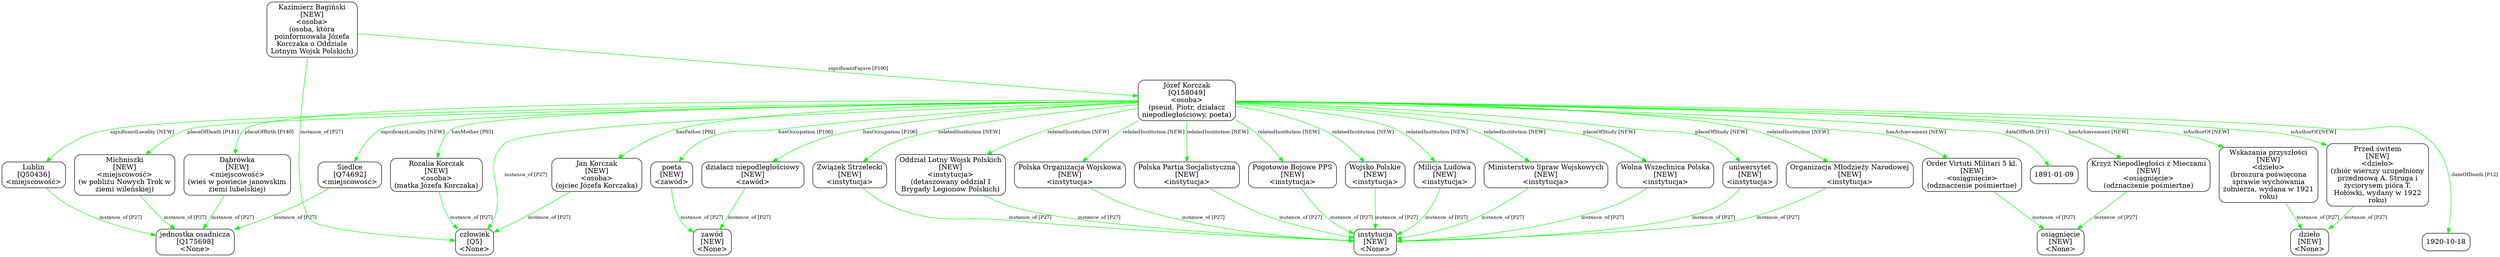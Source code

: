 digraph {
	node [shape=box,
		style=rounded
	];
	edge [fontsize=10];
	"Józef Korczak
[Q158049]
<osoba>
(pseud. Piotr, działacz
niepodległościowy, poeta)"	[color=black,
		label="Józef Korczak
[Q158049]
<osoba>
(pseud. Piotr, działacz
niepodległościowy, poeta)"];
	"działacz niepodległościowy
[NEW]
<zawód>"	[color=black,
		label="działacz niepodległościowy
[NEW]
<zawód>"];
	"Józef Korczak
[Q158049]
<osoba>
(pseud. Piotr, działacz
niepodległościowy, poeta)" -> "działacz niepodległościowy
[NEW]
<zawód>"	[color=green,
		label="hasOccupation [P106]"];
	"poeta
[NEW]
<zawód>"	[color=black,
		label="poeta
[NEW]
<zawód>"];
	"Józef Korczak
[Q158049]
<osoba>
(pseud. Piotr, działacz
niepodległościowy, poeta)" -> "poeta
[NEW]
<zawód>"	[color=green,
		label="hasOccupation [P106]"];
	"Dąbrówka
[NEW]
<miejscowość>
(wieś w powiecie janowskim
ziemi lubelskiej)"	[color=black,
		label="Dąbrówka
[NEW]
<miejscowość>
(wieś w powiecie janowskim
ziemi lubelskiej)"];
	"Józef Korczak
[Q158049]
<osoba>
(pseud. Piotr, działacz
niepodległościowy, poeta)" -> "Dąbrówka
[NEW]
<miejscowość>
(wieś w powiecie janowskim
ziemi lubelskiej)"	[color=green,
		label="placeOfBirth [P140]"];
	"Jan Korczak
[NEW]
<osoba>
(ojciec Józefa Korczaka)"	[color=black,
		label="Jan Korczak
[NEW]
<osoba>
(ojciec Józefa Korczaka)"];
	"Józef Korczak
[Q158049]
<osoba>
(pseud. Piotr, działacz
niepodległościowy, poeta)" -> "Jan Korczak
[NEW]
<osoba>
(ojciec Józefa Korczaka)"	[color=green,
		label="hasFather [P92]"];
	"Rozalia Korczak
[NEW]
<osoba>
(matka Józefa Korczaka)"	[color=black,
		label="Rozalia Korczak
[NEW]
<osoba>
(matka Józefa Korczaka)"];
	"Józef Korczak
[Q158049]
<osoba>
(pseud. Piotr, działacz
niepodległościowy, poeta)" -> "Rozalia Korczak
[NEW]
<osoba>
(matka Józefa Korczaka)"	[color=green,
		label="hasMother [P93]"];
	"Siedlce
[Q74692]
<miejscowość>"	[color=black,
		label="Siedlce
[Q74692]
<miejscowość>"];
	"Józef Korczak
[Q158049]
<osoba>
(pseud. Piotr, działacz
niepodległościowy, poeta)" -> "Siedlce
[Q74692]
<miejscowość>"	[color=green,
		label="significantLocality [NEW]"];
	"Lublin
[Q50436]
<miejscowość>"	[color=black,
		label="Lublin
[Q50436]
<miejscowość>"];
	"Józef Korczak
[Q158049]
<osoba>
(pseud. Piotr, działacz
niepodległościowy, poeta)" -> "Lublin
[Q50436]
<miejscowość>"	[color=green,
		label="significantLocality [NEW]"];
	"Organizacja Młodzieży Narodowej
[NEW]
<instytucja>"	[color=black,
		label="Organizacja Młodzieży Narodowej
[NEW]
<instytucja>"];
	"Józef Korczak
[Q158049]
<osoba>
(pseud. Piotr, działacz
niepodległościowy, poeta)" -> "Organizacja Młodzieży Narodowej
[NEW]
<instytucja>"	[color=green,
		label="relatedInstitution [NEW]"];
	"Związek Strzelecki
[NEW]
<instytucja>"	[color=black,
		label="Związek Strzelecki
[NEW]
<instytucja>"];
	"Józef Korczak
[Q158049]
<osoba>
(pseud. Piotr, działacz
niepodległościowy, poeta)" -> "Związek Strzelecki
[NEW]
<instytucja>"	[color=green,
		label="relatedInstitution [NEW]"];
	"Oddział Lotny Wojsk Polskich
[NEW]
<instytucja>
(detaszowany oddział I
Brygady Legionów Polskich)"	[color=black,
		label="Oddział Lotny Wojsk Polskich
[NEW]
<instytucja>
(detaszowany oddział I
Brygady Legionów Polskich)"];
	"Józef Korczak
[Q158049]
<osoba>
(pseud. Piotr, działacz
niepodległościowy, poeta)" -> "Oddział Lotny Wojsk Polskich
[NEW]
<instytucja>
(detaszowany oddział I
Brygady Legionów Polskich)"	[color=green,
		label="relatedInstitution [NEW]"];
	"Polska Organizacja Wojskowa
[NEW]
<instytucja>"	[color=black,
		label="Polska Organizacja Wojskowa
[NEW]
<instytucja>"];
	"Józef Korczak
[Q158049]
<osoba>
(pseud. Piotr, działacz
niepodległościowy, poeta)" -> "Polska Organizacja Wojskowa
[NEW]
<instytucja>"	[color=green,
		label="relatedInstitution [NEW]"];
	"Polska Partia Socjalistyczna
[NEW]
<instytucja>"	[color=black,
		label="Polska Partia Socjalistyczna
[NEW]
<instytucja>"];
	"Józef Korczak
[Q158049]
<osoba>
(pseud. Piotr, działacz
niepodległościowy, poeta)" -> "Polska Partia Socjalistyczna
[NEW]
<instytucja>"	[color=green,
		label="relatedInstitution [NEW]"];
	"Pogotowie Bojowe PPS
[NEW]
<instytucja>"	[color=black,
		label="Pogotowie Bojowe PPS
[NEW]
<instytucja>"];
	"Józef Korczak
[Q158049]
<osoba>
(pseud. Piotr, działacz
niepodległościowy, poeta)" -> "Pogotowie Bojowe PPS
[NEW]
<instytucja>"	[color=green,
		label="relatedInstitution [NEW]"];
	"Wojsko Polskie
[NEW]
<instytucja>"	[color=black,
		label="Wojsko Polskie
[NEW]
<instytucja>"];
	"Józef Korczak
[Q158049]
<osoba>
(pseud. Piotr, działacz
niepodległościowy, poeta)" -> "Wojsko Polskie
[NEW]
<instytucja>"	[color=green,
		label="relatedInstitution [NEW]"];
	"Milicja Ludowa
[NEW]
<instytucja>"	[color=black,
		label="Milicja Ludowa
[NEW]
<instytucja>"];
	"Józef Korczak
[Q158049]
<osoba>
(pseud. Piotr, działacz
niepodległościowy, poeta)" -> "Milicja Ludowa
[NEW]
<instytucja>"	[color=green,
		label="relatedInstitution [NEW]"];
	"Ministerstwo Spraw Wojskowych
[NEW]
<instytucja>"	[color=black,
		label="Ministerstwo Spraw Wojskowych
[NEW]
<instytucja>"];
	"Józef Korczak
[Q158049]
<osoba>
(pseud. Piotr, działacz
niepodległościowy, poeta)" -> "Ministerstwo Spraw Wojskowych
[NEW]
<instytucja>"	[color=green,
		label="relatedInstitution [NEW]"];
	"Wolna Wszechnica Polska
[NEW]
<instytucja>"	[color=black,
		label="Wolna Wszechnica Polska
[NEW]
<instytucja>"];
	"Józef Korczak
[Q158049]
<osoba>
(pseud. Piotr, działacz
niepodległościowy, poeta)" -> "Wolna Wszechnica Polska
[NEW]
<instytucja>"	[color=green,
		label="placeOfStudy [NEW]"];
	"uniwersytet
[NEW]
<instytucja>"	[color=black,
		label="uniwersytet
[NEW]
<instytucja>"];
	"Józef Korczak
[Q158049]
<osoba>
(pseud. Piotr, działacz
niepodległościowy, poeta)" -> "uniwersytet
[NEW]
<instytucja>"	[color=green,
		label="placeOfStudy [NEW]"];
	"Michniszki
[NEW]
<miejscowość>
(w pobliżu Nowych Trok w
ziemi wileńskiej)"	[color=black,
		label="Michniszki
[NEW]
<miejscowość>
(w pobliżu Nowych Trok w
ziemi wileńskiej)"];
	"Józef Korczak
[Q158049]
<osoba>
(pseud. Piotr, działacz
niepodległościowy, poeta)" -> "Michniszki
[NEW]
<miejscowość>
(w pobliżu Nowych Trok w
ziemi wileńskiej)"	[color=green,
		label="placeOfDeath [P141]"];
	"Order Virtuti Militari 5 kl.
[NEW]
<osiągnięcie>
(odznaczenie pośmiertne)"	[color=black,
		label="Order Virtuti Militari 5 kl.
[NEW]
<osiągnięcie>
(odznaczenie pośmiertne)"];
	"Józef Korczak
[Q158049]
<osoba>
(pseud. Piotr, działacz
niepodległościowy, poeta)" -> "Order Virtuti Militari 5 kl.
[NEW]
<osiągnięcie>
(odznaczenie pośmiertne)"	[color=green,
		label="hasAchievement [NEW]"];
	"Krzyż Niepodległości z Mieczami
[NEW]
<osiągnięcie>
(odznaczenie pośmiertne)"	[color=black,
		label="Krzyż Niepodległości z Mieczami
[NEW]
<osiągnięcie>
(odznaczenie pośmiertne)"];
	"Józef Korczak
[Q158049]
<osoba>
(pseud. Piotr, działacz
niepodległościowy, poeta)" -> "Krzyż Niepodległości z Mieczami
[NEW]
<osiągnięcie>
(odznaczenie pośmiertne)"	[color=green,
		label="hasAchievement [NEW]"];
	"Wskazania przyszłości
[NEW]
<dzieło>
(broszura poświęcona
sprawie wychowania
żołnierza, wydana w 1921
roku)"	[color=black,
		label="Wskazania przyszłości
[NEW]
<dzieło>
(broszura poświęcona
sprawie wychowania
żołnierza, wydana w 1921
roku)"];
	"Józef Korczak
[Q158049]
<osoba>
(pseud. Piotr, działacz
niepodległościowy, poeta)" -> "Wskazania przyszłości
[NEW]
<dzieło>
(broszura poświęcona
sprawie wychowania
żołnierza, wydana w 1921
roku)"	[color=green,
		label="isAuthorOf [NEW]"];
	"Przed świtem
[NEW]
<dzieło>
(zbiór wierszy uzupełniony
przedmową A. Struga i
życiorysem pióra T.
Hołówki, wydany w 1922
\
roku)"	[color=black,
		label="Przed świtem
[NEW]
<dzieło>
(zbiór wierszy uzupełniony
przedmową A. Struga i
życiorysem pióra T.
Hołówki, wydany w 1922
\
roku)"];
	"Józef Korczak
[Q158049]
<osoba>
(pseud. Piotr, działacz
niepodległościowy, poeta)" -> "Przed świtem
[NEW]
<dzieło>
(zbiór wierszy uzupełniony
przedmową A. Struga i
życiorysem pióra T.
Hołówki, wydany w 1922
\
roku)"	[color=green,
		label="isAuthorOf [NEW]"];
	"Józef Korczak
[Q158049]
<osoba>
(pseud. Piotr, działacz
niepodległościowy, poeta)" -> "człowiek
[Q5]
<None>"	[color=green,
		label="instance_of [P27]"];
	"Józef Korczak
[Q158049]
<osoba>
(pseud. Piotr, działacz
niepodległościowy, poeta)" -> "1891-01-09"	[color=green,
		label="dateOfBirth [P11]",
		minlen=1];
	"Józef Korczak
[Q158049]
<osoba>
(pseud. Piotr, działacz
niepodległościowy, poeta)" -> "1920-10-18"	[color=green,
		label="dateOfDeath [P12]",
		minlen=2];
	"działacz niepodległościowy
[NEW]
<zawód>" -> "zawód
[NEW]
<None>"	[color=green,
		label="instance_of [P27]"];
	"poeta
[NEW]
<zawód>" -> "zawód
[NEW]
<None>"	[color=green,
		label="instance_of [P27]"];
	"Dąbrówka
[NEW]
<miejscowość>
(wieś w powiecie janowskim
ziemi lubelskiej)" -> "jednostka osadnicza
[Q175698]
<None>"	[color=green,
		label="instance_of [P27]"];
	"Jan Korczak
[NEW]
<osoba>
(ojciec Józefa Korczaka)" -> "człowiek
[Q5]
<None>"	[color=green,
		label="instance_of [P27]"];
	"Rozalia Korczak
[NEW]
<osoba>
(matka Józefa Korczaka)" -> "człowiek
[Q5]
<None>"	[color=green,
		label="instance_of [P27]"];
	"Siedlce
[Q74692]
<miejscowość>" -> "jednostka osadnicza
[Q175698]
<None>"	[color=green,
		label="instance_of [P27]"];
	"Lublin
[Q50436]
<miejscowość>" -> "jednostka osadnicza
[Q175698]
<None>"	[color=green,
		label="instance_of [P27]"];
	"Organizacja Młodzieży Narodowej
[NEW]
<instytucja>" -> "instytucja
[NEW]
<None>"	[color=green,
		label="instance_of [P27]"];
	"Związek Strzelecki
[NEW]
<instytucja>" -> "instytucja
[NEW]
<None>"	[color=green,
		label="instance_of [P27]"];
	"Oddział Lotny Wojsk Polskich
[NEW]
<instytucja>
(detaszowany oddział I
Brygady Legionów Polskich)" -> "instytucja
[NEW]
<None>"	[color=green,
		label="instance_of [P27]"];
	"Polska Organizacja Wojskowa
[NEW]
<instytucja>" -> "instytucja
[NEW]
<None>"	[color=green,
		label="instance_of [P27]"];
	"Polska Partia Socjalistyczna
[NEW]
<instytucja>" -> "instytucja
[NEW]
<None>"	[color=green,
		label="instance_of [P27]"];
	"Pogotowie Bojowe PPS
[NEW]
<instytucja>" -> "instytucja
[NEW]
<None>"	[color=green,
		label="instance_of [P27]"];
	"Wojsko Polskie
[NEW]
<instytucja>" -> "instytucja
[NEW]
<None>"	[color=green,
		label="instance_of [P27]"];
	"Milicja Ludowa
[NEW]
<instytucja>" -> "instytucja
[NEW]
<None>"	[color=green,
		label="instance_of [P27]"];
	"Ministerstwo Spraw Wojskowych
[NEW]
<instytucja>" -> "instytucja
[NEW]
<None>"	[color=green,
		label="instance_of [P27]"];
	"Wolna Wszechnica Polska
[NEW]
<instytucja>" -> "instytucja
[NEW]
<None>"	[color=green,
		label="instance_of [P27]"];
	"uniwersytet
[NEW]
<instytucja>" -> "instytucja
[NEW]
<None>"	[color=green,
		label="instance_of [P27]"];
	"Michniszki
[NEW]
<miejscowość>
(w pobliżu Nowych Trok w
ziemi wileńskiej)" -> "jednostka osadnicza
[Q175698]
<None>"	[color=green,
		label="instance_of [P27]"];
	"Order Virtuti Militari 5 kl.
[NEW]
<osiągnięcie>
(odznaczenie pośmiertne)" -> "osiągnięcie
[NEW]
<None>"	[color=green,
		label="instance_of [P27]"];
	"Krzyż Niepodległości z Mieczami
[NEW]
<osiągnięcie>
(odznaczenie pośmiertne)" -> "osiągnięcie
[NEW]
<None>"	[color=green,
		label="instance_of [P27]"];
	"Wskazania przyszłości
[NEW]
<dzieło>
(broszura poświęcona
sprawie wychowania
żołnierza, wydana w 1921
roku)" -> "dzieło
[NEW]
<None>"	[color=green,
		label="instance_of [P27]"];
	"Przed świtem
[NEW]
<dzieło>
(zbiór wierszy uzupełniony
przedmową A. Struga i
życiorysem pióra T.
Hołówki, wydany w 1922
\
roku)" -> "dzieło
[NEW]
<None>"	[color=green,
		label="instance_of [P27]"];
	"Kazimierz Bagiński
[NEW]
<osoba>
(osoba, która
poinformowała Józefa
Korczaka o Oddziale
Lotnym Wojsk Polskich)"	[color=black,
		label="Kazimierz Bagiński
[NEW]
<osoba>
(osoba, która
poinformowała Józefa
Korczaka o Oddziale
Lotnym Wojsk Polskich)"];
	"Kazimierz Bagiński
[NEW]
<osoba>
(osoba, która
poinformowała Józefa
Korczaka o Oddziale
Lotnym Wojsk Polskich)" -> "Józef Korczak
[Q158049]
<osoba>
(pseud. Piotr, działacz
niepodległościowy, poeta)"	[color=green,
		label="significantFigure [P100]"];
	"Kazimierz Bagiński
[NEW]
<osoba>
(osoba, która
poinformowała Józefa
Korczaka o Oddziale
Lotnym Wojsk Polskich)" -> "człowiek
[Q5]
<None>"	[color=green,
		label="instance_of [P27]"];
}
